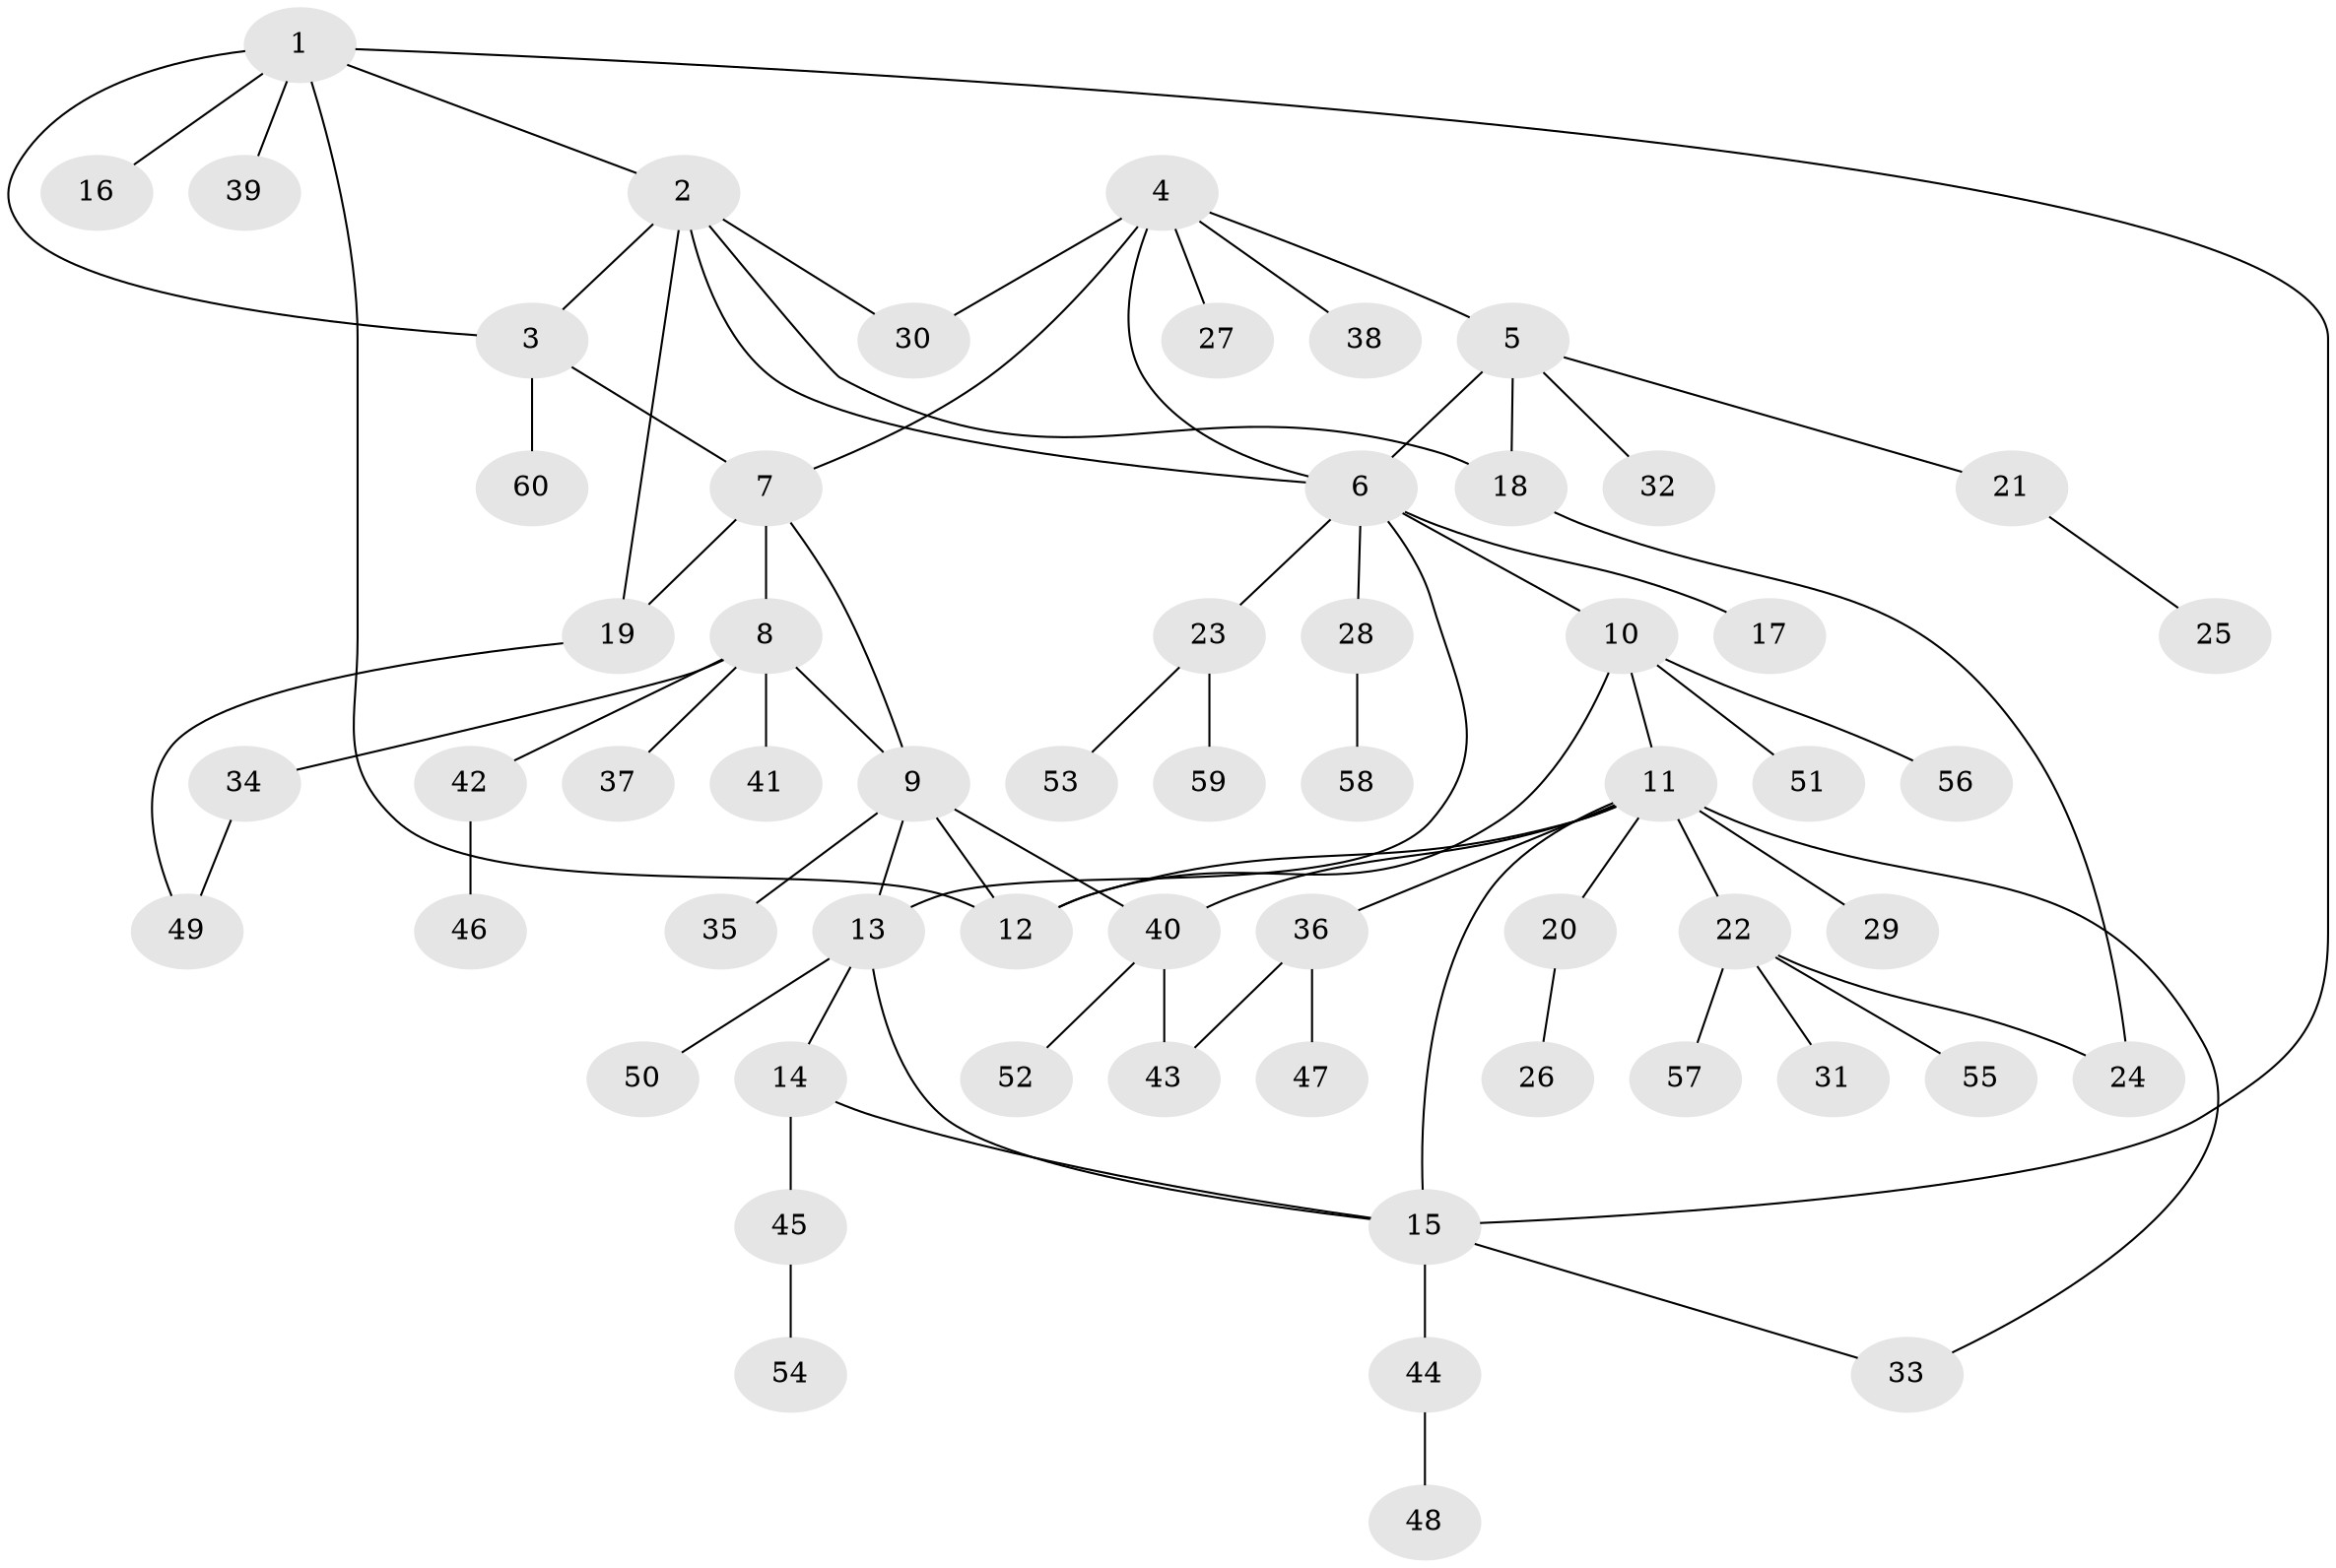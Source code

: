// Generated by graph-tools (version 1.1) at 2025/11/02/27/25 16:11:33]
// undirected, 60 vertices, 78 edges
graph export_dot {
graph [start="1"]
  node [color=gray90,style=filled];
  1;
  2;
  3;
  4;
  5;
  6;
  7;
  8;
  9;
  10;
  11;
  12;
  13;
  14;
  15;
  16;
  17;
  18;
  19;
  20;
  21;
  22;
  23;
  24;
  25;
  26;
  27;
  28;
  29;
  30;
  31;
  32;
  33;
  34;
  35;
  36;
  37;
  38;
  39;
  40;
  41;
  42;
  43;
  44;
  45;
  46;
  47;
  48;
  49;
  50;
  51;
  52;
  53;
  54;
  55;
  56;
  57;
  58;
  59;
  60;
  1 -- 2;
  1 -- 3;
  1 -- 12;
  1 -- 15;
  1 -- 16;
  1 -- 39;
  2 -- 3;
  2 -- 6;
  2 -- 18;
  2 -- 19;
  2 -- 30;
  3 -- 7;
  3 -- 60;
  4 -- 5;
  4 -- 6;
  4 -- 7;
  4 -- 27;
  4 -- 30;
  4 -- 38;
  5 -- 6;
  5 -- 18;
  5 -- 21;
  5 -- 32;
  6 -- 10;
  6 -- 13;
  6 -- 17;
  6 -- 23;
  6 -- 28;
  7 -- 8;
  7 -- 9;
  7 -- 19;
  8 -- 9;
  8 -- 34;
  8 -- 37;
  8 -- 41;
  8 -- 42;
  9 -- 12;
  9 -- 13;
  9 -- 35;
  9 -- 40;
  10 -- 11;
  10 -- 12;
  10 -- 51;
  10 -- 56;
  11 -- 12;
  11 -- 15;
  11 -- 20;
  11 -- 22;
  11 -- 29;
  11 -- 33;
  11 -- 36;
  11 -- 40;
  13 -- 14;
  13 -- 15;
  13 -- 50;
  14 -- 15;
  14 -- 45;
  15 -- 33;
  15 -- 44;
  18 -- 24;
  19 -- 49;
  20 -- 26;
  21 -- 25;
  22 -- 24;
  22 -- 31;
  22 -- 55;
  22 -- 57;
  23 -- 53;
  23 -- 59;
  28 -- 58;
  34 -- 49;
  36 -- 43;
  36 -- 47;
  40 -- 43;
  40 -- 52;
  42 -- 46;
  44 -- 48;
  45 -- 54;
}
